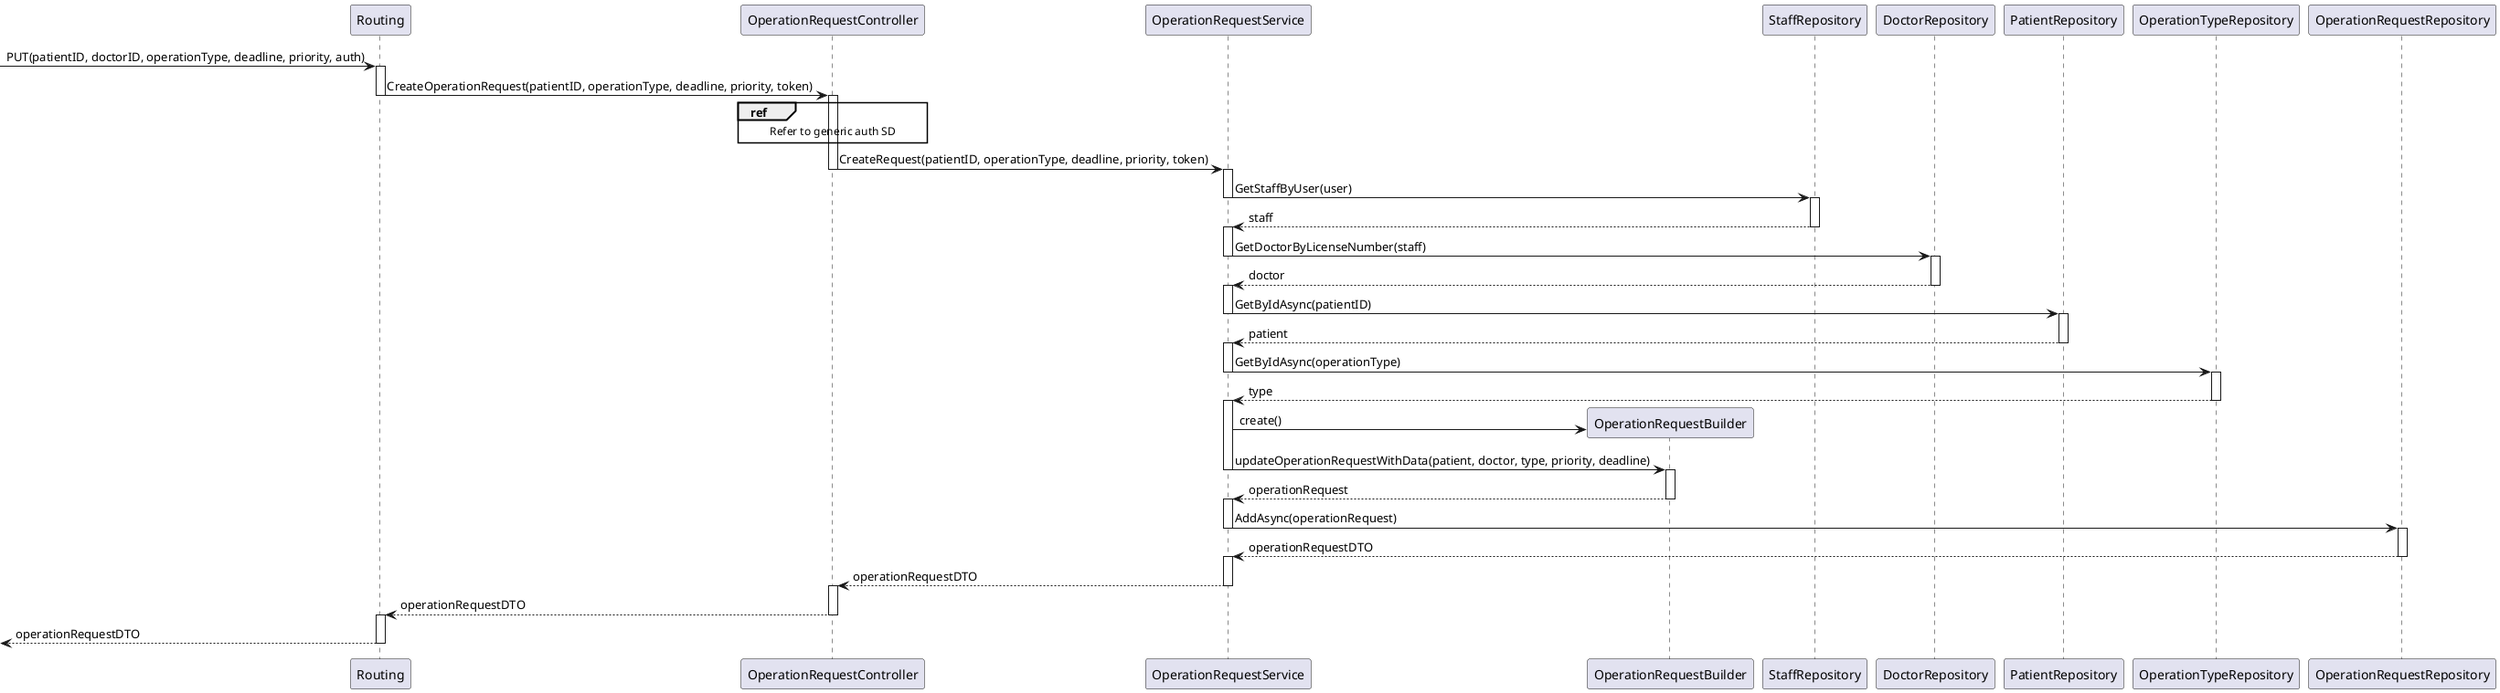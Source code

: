 @startuml

participant Routing as route
participant OperationRequestController as ctrl
participant OperationRequestService as docSvc
participant OperationRequestBuilder as builder
participant StaffRepository as staffRepo
participant DoctorRepository as docRepo
participant PatientRepository as patRepo
participant OperationTypeRepository as opRepo
participant OperationRequestRepository as reqRepo

-> route : PUT(patientID, doctorID, operationType, deadline, priority, auth)
activate route

route -> ctrl : CreateOperationRequest(patientID, operationType, deadline, priority, token)
deactivate route
activate ctrl

REF OVER ctrl
	Refer to generic auth SD
end ref

ctrl -> docSvc : CreateRequest(patientID, operationType, deadline, priority, token)
deactivate ctrl
activate docSvc

docSvc -> staffRepo : GetStaffByUser(user)
deactivate docSvc  
activate staffRepo

staffRepo --> docSvc : staff
deactivate staffRepo
activate docSvc

docSvc -> docRepo : GetDoctorByLicenseNumber(staff)
deactivate docSvc
activate docRepo

docRepo --> docSvc : doctor
deactivate docRepo
activate docSvc

docSvc -> patRepo : GetByIdAsync(patientID)
deactivate docSvc
activate patRepo

patRepo --> docSvc : patient
deactivate patRepo
activate docSvc

docSvc -> opRepo : GetByIdAsync(operationType)
deactivate docSvc
activate opRepo

opRepo --> docSvc : type 
deactivate opRepo
activate docSvc

docSvc -> builder** : create()
docSvc -> builder : updateOperationRequestWithData(patient, doctor, type, priority, deadline)
deactivate docSvc
activate builder

builder --> docSvc : operationRequest
deactivate builder
activate docSvc

docSvc -> reqRepo : AddAsync(operationRequest)
deactivate docSvc 
activate reqRepo

reqRepo --> docSvc : operationRequestDTO
deactivate reqRepo
activate docSvc

docSvc --> ctrl : operationRequestDTO
deactivate docSvc
activate ctrl

ctrl --> route : operationRequestDTO
deactivate ctrl
activate route

<-- route : operationRequestDTO
deactivate route 

@enduml